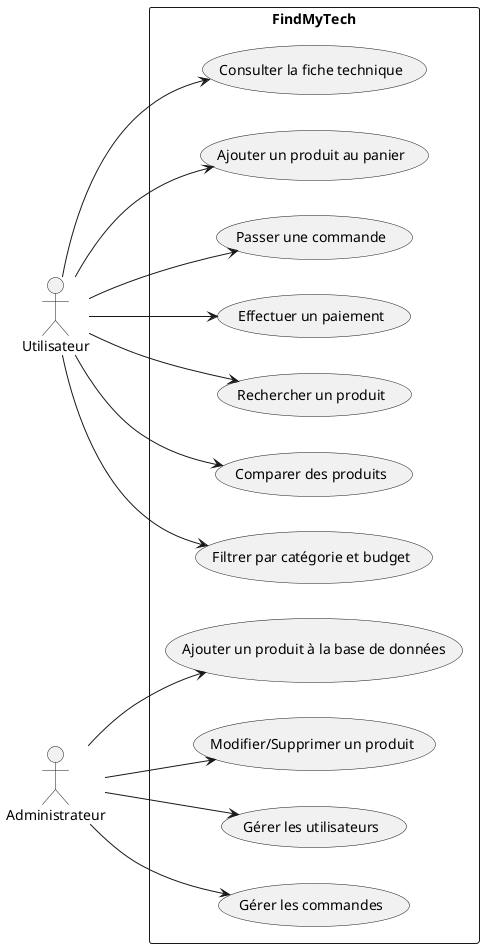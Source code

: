 @startuml
left to right direction
actor Utilisateur
actor Administrateur

rectangle "FindMyTech" {
  
  (Rechercher un produit) as UC1
  (Comparer des produits) as UC2
  (Filtrer par catégorie et budget) as UC3
  (Consulter la fiche technique) as UC4
  (Ajouter un produit à la base de données) as UC5
  (Modifier/Supprimer un produit) as UC6
  (Gérer les utilisateurs) as UC7
  (Ajouter un produit au panier) as UC8
  (Passer une commande) as UC9
  (Effectuer un paiement) as UC10
  (Gérer les commandes) as UC11
  
  Utilisateur --> UC1
  Utilisateur --> UC2
  Utilisateur --> UC3
  Utilisateur --> UC4
  Utilisateur --> UC8
  Utilisateur --> UC9
  Utilisateur --> UC10
  
  Administrateur --> UC5
  Administrateur --> UC6
  Administrateur --> UC7
  Administrateur --> UC11
}

@enduml
